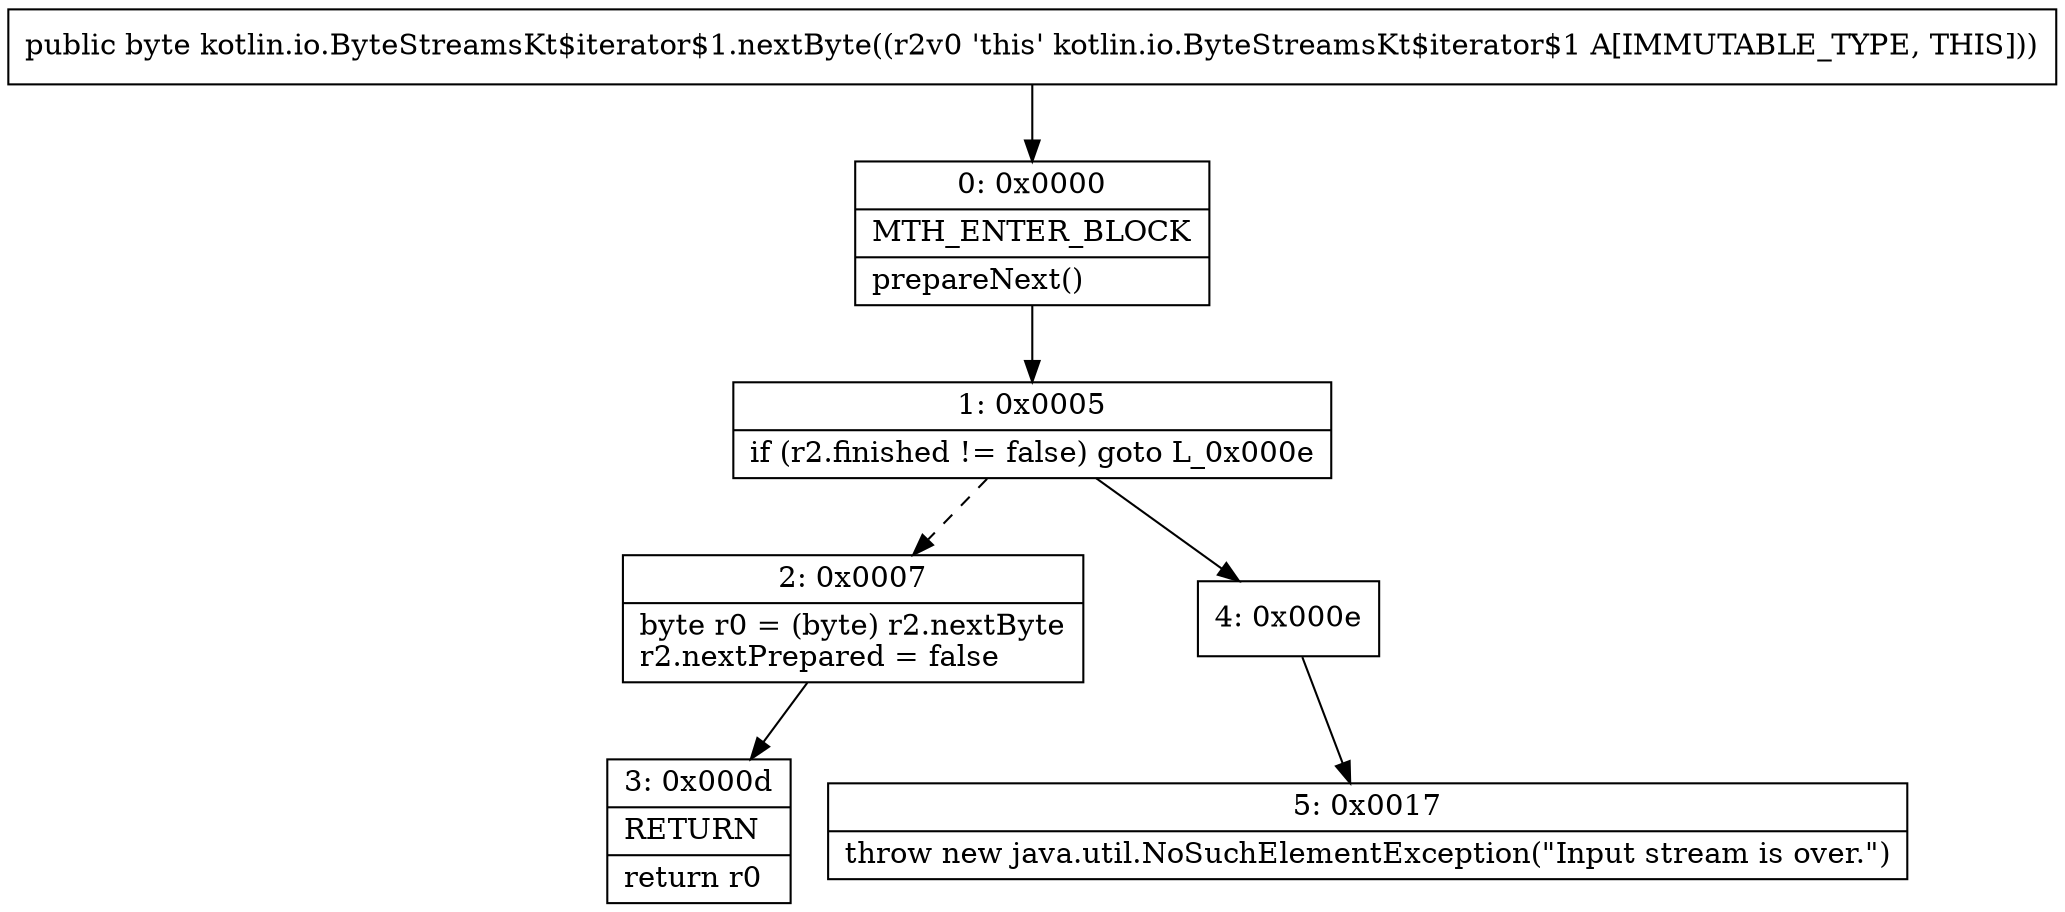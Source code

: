 digraph "CFG forkotlin.io.ByteStreamsKt$iterator$1.nextByte()B" {
Node_0 [shape=record,label="{0\:\ 0x0000|MTH_ENTER_BLOCK\l|prepareNext()\l}"];
Node_1 [shape=record,label="{1\:\ 0x0005|if (r2.finished != false) goto L_0x000e\l}"];
Node_2 [shape=record,label="{2\:\ 0x0007|byte r0 = (byte) r2.nextByte\lr2.nextPrepared = false\l}"];
Node_3 [shape=record,label="{3\:\ 0x000d|RETURN\l|return r0\l}"];
Node_4 [shape=record,label="{4\:\ 0x000e}"];
Node_5 [shape=record,label="{5\:\ 0x0017|throw new java.util.NoSuchElementException(\"Input stream is over.\")\l}"];
MethodNode[shape=record,label="{public byte kotlin.io.ByteStreamsKt$iterator$1.nextByte((r2v0 'this' kotlin.io.ByteStreamsKt$iterator$1 A[IMMUTABLE_TYPE, THIS])) }"];
MethodNode -> Node_0;
Node_0 -> Node_1;
Node_1 -> Node_2[style=dashed];
Node_1 -> Node_4;
Node_2 -> Node_3;
Node_4 -> Node_5;
}


